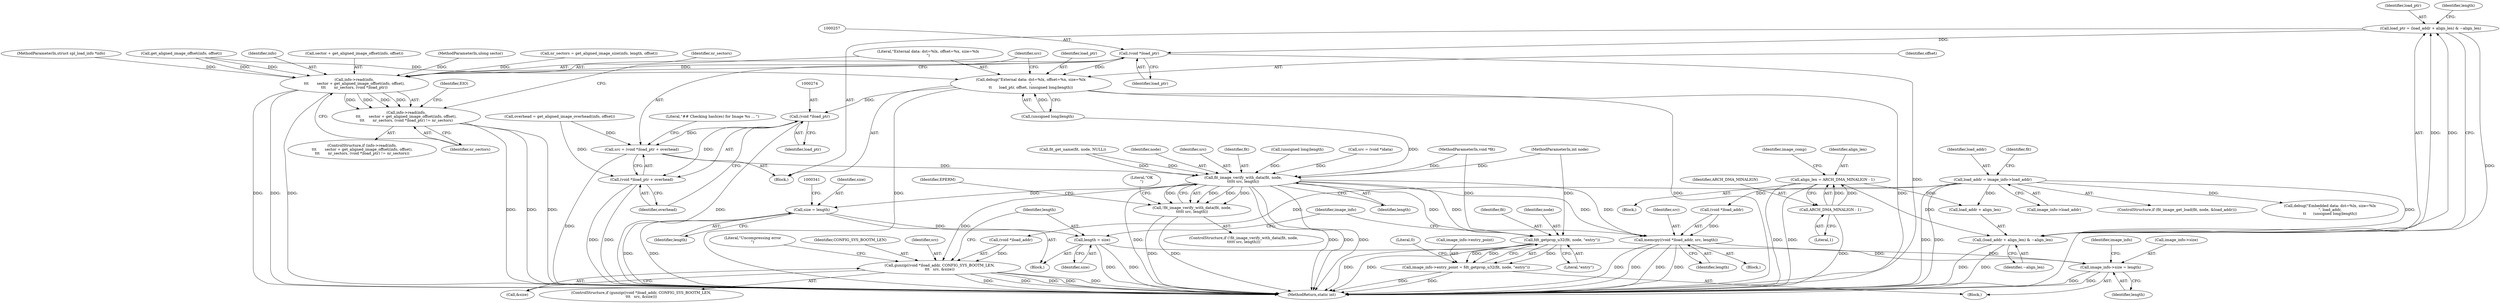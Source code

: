 digraph "0_u-boot_master_15@integer" {
"1000225" [label="(Call,load_ptr = (load_addr + align_len) & ~align_len)"];
"1000227" [label="(Call,(load_addr + align_len) & ~align_len)"];
"1000182" [label="(Call,load_addr = image_info->load_addr)"];
"1000120" [label="(Call,align_len = ARCH_DMA_MINALIGN - 1)"];
"1000122" [label="(Call,ARCH_DMA_MINALIGN - 1)"];
"1000256" [label="(Call,(void *)load_ptr)"];
"1000248" [label="(Call,info->read(info,\n\t\t\t       sector + get_aligned_image_offset(info, offset),\n\t\t\t       nr_sectors, (void *)load_ptr))"];
"1000247" [label="(Call,info->read(info,\n\t\t\t       sector + get_aligned_image_offset(info, offset),\n\t\t\t       nr_sectors, (void *)load_ptr) != nr_sectors)"];
"1000263" [label="(Call,debug(\"External data: dst=%lx, offset=%x, size=%lx\n\",\n\t\t      load_ptr, offset, (unsigned long)length))"];
"1000273" [label="(Call,(void *)load_ptr)"];
"1000270" [label="(Call,src = (void *)load_ptr + overhead)"];
"1000312" [label="(Call,fit_image_verify_with_data(fit, node,\n\t\t\t\t\t src, length))"];
"1000311" [label="(Call,!fit_image_verify_with_data(fit, node,\n\t\t\t\t\t src, length))"];
"1000335" [label="(Call,size = length)"];
"1000353" [label="(Call,length = size)"];
"1000372" [label="(Call,image_info->size = length)"];
"1000339" [label="(Call,gunzip((void *)load_addr, CONFIG_SYS_BOOTM_LEN,\n\t\t\t   src, &size))"];
"1000358" [label="(Call,memcpy((void *)load_addr, src, length))"];
"1000381" [label="(Call,fdt_getprop_u32(fit, node, \"entry\"))"];
"1000377" [label="(Call,image_info->entry_point = fdt_getprop_u32(fit, node, \"entry\"))"];
"1000272" [label="(Call,(void *)load_ptr + overhead)"];
"1000227" [label="(Call,(load_addr + align_len) & ~align_len)"];
"1000124" [label="(Literal,1)"];
"1000226" [label="(Identifier,load_ptr)"];
"1000359" [label="(Call,(void *)load_addr)"];
"1000275" [label="(Identifier,load_ptr)"];
"1000252" [label="(Call,get_aligned_image_offset(info, offset))"];
"1000264" [label="(Literal,\"External data: dst=%lx, offset=%x, size=%lx\n\")"];
"1000386" [label="(Literal,0)"];
"1000335" [label="(Call,size = length)"];
"1000357" [label="(Block,)"];
"1000250" [label="(Call,sector + get_aligned_image_offset(info, offset))"];
"1000272" [label="(Call,(void *)load_ptr + overhead)"];
"1000183" [label="(Identifier,load_addr)"];
"1000127" [label="(Identifier,image_comp)"];
"1000233" [label="(Identifier,length)"];
"1000362" [label="(Identifier,src)"];
"1000312" [label="(Call,fit_image_verify_with_data(fit, node,\n\t\t\t\t\t src, length))"];
"1000109" [label="(Block,)"];
"1000225" [label="(Call,load_ptr = (load_addr + align_len) & ~align_len)"];
"1000355" [label="(Identifier,size)"];
"1000246" [label="(ControlStructure,if (info->read(info,\n\t\t\t       sector + get_aligned_image_offset(info, offset),\n\t\t\t       nr_sectors, (void *)load_ptr) != nr_sectors))"];
"1000316" [label="(Identifier,length)"];
"1000270" [label="(Call,src = (void *)load_ptr + overhead)"];
"1000339" [label="(Call,gunzip((void *)load_addr, CONFIG_SYS_BOOTM_LEN,\n\t\t\t   src, &size))"];
"1000258" [label="(Identifier,load_ptr)"];
"1000299" [label="(Call,src = (void *)data)"];
"1000336" [label="(Identifier,size)"];
"1000265" [label="(Identifier,load_ptr)"];
"1000366" [label="(Block,)"];
"1000123" [label="(Identifier,ARCH_DMA_MINALIGN)"];
"1000381" [label="(Call,fdt_getprop_u32(fit, node, \"entry\"))"];
"1000120" [label="(Call,align_len = ARCH_DMA_MINALIGN - 1)"];
"1000105" [label="(MethodParameterIn,void *fit)"];
"1000345" [label="(Call,&size)"];
"1000259" [label="(Identifier,nr_sectors)"];
"1000376" [label="(Identifier,length)"];
"1000107" [label="(MethodParameterIn,int node)"];
"1000382" [label="(Identifier,fit)"];
"1000384" [label="(Literal,\"entry\")"];
"1000387" [label="(MethodReturn,static int)"];
"1000235" [label="(Call,overhead = get_aligned_image_overhead(info, offset))"];
"1000306" [label="(Call,fit_get_name(fit, node, NULL))"];
"1000228" [label="(Call,load_addr + align_len)"];
"1000334" [label="(Block,)"];
"1000305" [label="(Literal,\"## Checking hash(es) for Image %s ... \")"];
"1000104" [label="(MethodParameterIn,ulong sector)"];
"1000379" [label="(Identifier,image_info)"];
"1000263" [label="(Call,debug(\"External data: dst=%lx, offset=%x, size=%lx\n\",\n\t\t      load_ptr, offset, (unsigned long)length))"];
"1000190" [label="(Identifier,fit)"];
"1000267" [label="(Call,(unsigned long)length)"];
"1000184" [label="(Call,image_info->load_addr)"];
"1000343" [label="(Identifier,CONFIG_SYS_BOOTM_LEN)"];
"1000383" [label="(Identifier,node)"];
"1000314" [label="(Identifier,node)"];
"1000337" [label="(Identifier,length)"];
"1000377" [label="(Call,image_info->entry_point = fdt_getprop_u32(fit, node, \"entry\"))"];
"1000266" [label="(Identifier,offset)"];
"1000240" [label="(Call,nr_sectors = get_aligned_image_size(info, length, offset))"];
"1000315" [label="(Identifier,src)"];
"1000344" [label="(Identifier,src)"];
"1000248" [label="(Call,info->read(info,\n\t\t\t       sector + get_aligned_image_offset(info, offset),\n\t\t\t       nr_sectors, (void *)load_ptr))"];
"1000363" [label="(Identifier,length)"];
"1000176" [label="(ControlStructure,if (fit_image_get_load(fit, node, &load_addr)))"];
"1000121" [label="(Identifier,align_len)"];
"1000271" [label="(Identifier,src)"];
"1000349" [label="(Literal,\"Uncompressing error\n\")"];
"1000293" [label="(Call,debug(\"Embedded data: dst=%lx, size=%lx\n\", load_addr,\n\t\t      (unsigned long)length))"];
"1000365" [label="(Identifier,image_info)"];
"1000122" [label="(Call,ARCH_DMA_MINALIGN - 1)"];
"1000276" [label="(Identifier,overhead)"];
"1000262" [label="(Identifier,EIO)"];
"1000255" [label="(Identifier,nr_sectors)"];
"1000338" [label="(ControlStructure,if (gunzip((void *)load_addr, CONFIG_SYS_BOOTM_LEN,\n\t\t\t   src, &size)))"];
"1000378" [label="(Call,image_info->entry_point)"];
"1000321" [label="(Literal,\"OK\n\")"];
"1000372" [label="(Call,image_info->size = length)"];
"1000313" [label="(Identifier,fit)"];
"1000296" [label="(Call,(unsigned long)length)"];
"1000247" [label="(Call,info->read(info,\n\t\t\t       sector + get_aligned_image_offset(info, offset),\n\t\t\t       nr_sectors, (void *)load_ptr) != nr_sectors)"];
"1000354" [label="(Identifier,length)"];
"1000182" [label="(Call,load_addr = image_info->load_addr)"];
"1000256" [label="(Call,(void *)load_ptr)"];
"1000311" [label="(Call,!fit_image_verify_with_data(fit, node,\n\t\t\t\t\t src, length))"];
"1000249" [label="(Identifier,info)"];
"1000103" [label="(MethodParameterIn,struct spl_load_info *info)"];
"1000273" [label="(Call,(void *)load_ptr)"];
"1000358" [label="(Call,memcpy((void *)load_addr, src, length))"];
"1000231" [label="(Identifier,~align_len)"];
"1000373" [label="(Call,image_info->size)"];
"1000215" [label="(Block,)"];
"1000319" [label="(Identifier,EPERM)"];
"1000340" [label="(Call,(void *)load_addr)"];
"1000353" [label="(Call,length = size)"];
"1000310" [label="(ControlStructure,if (!fit_image_verify_with_data(fit, node,\n\t\t\t\t\t src, length)))"];
"1000225" -> "1000215"  [label="AST: "];
"1000225" -> "1000227"  [label="CFG: "];
"1000226" -> "1000225"  [label="AST: "];
"1000227" -> "1000225"  [label="AST: "];
"1000233" -> "1000225"  [label="CFG: "];
"1000225" -> "1000387"  [label="DDG: "];
"1000227" -> "1000225"  [label="DDG: "];
"1000227" -> "1000225"  [label="DDG: "];
"1000225" -> "1000256"  [label="DDG: "];
"1000227" -> "1000231"  [label="CFG: "];
"1000228" -> "1000227"  [label="AST: "];
"1000231" -> "1000227"  [label="AST: "];
"1000227" -> "1000387"  [label="DDG: "];
"1000227" -> "1000387"  [label="DDG: "];
"1000182" -> "1000227"  [label="DDG: "];
"1000120" -> "1000227"  [label="DDG: "];
"1000182" -> "1000176"  [label="AST: "];
"1000182" -> "1000184"  [label="CFG: "];
"1000183" -> "1000182"  [label="AST: "];
"1000184" -> "1000182"  [label="AST: "];
"1000190" -> "1000182"  [label="CFG: "];
"1000182" -> "1000387"  [label="DDG: "];
"1000182" -> "1000387"  [label="DDG: "];
"1000182" -> "1000228"  [label="DDG: "];
"1000182" -> "1000293"  [label="DDG: "];
"1000182" -> "1000340"  [label="DDG: "];
"1000182" -> "1000359"  [label="DDG: "];
"1000120" -> "1000109"  [label="AST: "];
"1000120" -> "1000122"  [label="CFG: "];
"1000121" -> "1000120"  [label="AST: "];
"1000122" -> "1000120"  [label="AST: "];
"1000127" -> "1000120"  [label="CFG: "];
"1000120" -> "1000387"  [label="DDG: "];
"1000120" -> "1000387"  [label="DDG: "];
"1000122" -> "1000120"  [label="DDG: "];
"1000122" -> "1000120"  [label="DDG: "];
"1000120" -> "1000228"  [label="DDG: "];
"1000122" -> "1000124"  [label="CFG: "];
"1000123" -> "1000122"  [label="AST: "];
"1000124" -> "1000122"  [label="AST: "];
"1000122" -> "1000387"  [label="DDG: "];
"1000256" -> "1000248"  [label="AST: "];
"1000256" -> "1000258"  [label="CFG: "];
"1000257" -> "1000256"  [label="AST: "];
"1000258" -> "1000256"  [label="AST: "];
"1000248" -> "1000256"  [label="CFG: "];
"1000256" -> "1000387"  [label="DDG: "];
"1000256" -> "1000248"  [label="DDG: "];
"1000256" -> "1000263"  [label="DDG: "];
"1000248" -> "1000247"  [label="AST: "];
"1000249" -> "1000248"  [label="AST: "];
"1000250" -> "1000248"  [label="AST: "];
"1000255" -> "1000248"  [label="AST: "];
"1000259" -> "1000248"  [label="CFG: "];
"1000248" -> "1000387"  [label="DDG: "];
"1000248" -> "1000387"  [label="DDG: "];
"1000248" -> "1000387"  [label="DDG: "];
"1000248" -> "1000247"  [label="DDG: "];
"1000248" -> "1000247"  [label="DDG: "];
"1000248" -> "1000247"  [label="DDG: "];
"1000248" -> "1000247"  [label="DDG: "];
"1000252" -> "1000248"  [label="DDG: "];
"1000252" -> "1000248"  [label="DDG: "];
"1000103" -> "1000248"  [label="DDG: "];
"1000104" -> "1000248"  [label="DDG: "];
"1000240" -> "1000248"  [label="DDG: "];
"1000247" -> "1000246"  [label="AST: "];
"1000247" -> "1000259"  [label="CFG: "];
"1000259" -> "1000247"  [label="AST: "];
"1000262" -> "1000247"  [label="CFG: "];
"1000264" -> "1000247"  [label="CFG: "];
"1000247" -> "1000387"  [label="DDG: "];
"1000247" -> "1000387"  [label="DDG: "];
"1000247" -> "1000387"  [label="DDG: "];
"1000263" -> "1000215"  [label="AST: "];
"1000263" -> "1000267"  [label="CFG: "];
"1000264" -> "1000263"  [label="AST: "];
"1000265" -> "1000263"  [label="AST: "];
"1000266" -> "1000263"  [label="AST: "];
"1000267" -> "1000263"  [label="AST: "];
"1000271" -> "1000263"  [label="CFG: "];
"1000263" -> "1000387"  [label="DDG: "];
"1000263" -> "1000387"  [label="DDG: "];
"1000263" -> "1000387"  [label="DDG: "];
"1000252" -> "1000263"  [label="DDG: "];
"1000267" -> "1000263"  [label="DDG: "];
"1000263" -> "1000273"  [label="DDG: "];
"1000273" -> "1000272"  [label="AST: "];
"1000273" -> "1000275"  [label="CFG: "];
"1000274" -> "1000273"  [label="AST: "];
"1000275" -> "1000273"  [label="AST: "];
"1000276" -> "1000273"  [label="CFG: "];
"1000273" -> "1000387"  [label="DDG: "];
"1000273" -> "1000270"  [label="DDG: "];
"1000273" -> "1000272"  [label="DDG: "];
"1000270" -> "1000215"  [label="AST: "];
"1000270" -> "1000272"  [label="CFG: "];
"1000271" -> "1000270"  [label="AST: "];
"1000272" -> "1000270"  [label="AST: "];
"1000305" -> "1000270"  [label="CFG: "];
"1000270" -> "1000387"  [label="DDG: "];
"1000235" -> "1000270"  [label="DDG: "];
"1000270" -> "1000312"  [label="DDG: "];
"1000312" -> "1000311"  [label="AST: "];
"1000312" -> "1000316"  [label="CFG: "];
"1000313" -> "1000312"  [label="AST: "];
"1000314" -> "1000312"  [label="AST: "];
"1000315" -> "1000312"  [label="AST: "];
"1000316" -> "1000312"  [label="AST: "];
"1000311" -> "1000312"  [label="CFG: "];
"1000312" -> "1000387"  [label="DDG: "];
"1000312" -> "1000387"  [label="DDG: "];
"1000312" -> "1000387"  [label="DDG: "];
"1000312" -> "1000387"  [label="DDG: "];
"1000312" -> "1000311"  [label="DDG: "];
"1000312" -> "1000311"  [label="DDG: "];
"1000312" -> "1000311"  [label="DDG: "];
"1000312" -> "1000311"  [label="DDG: "];
"1000306" -> "1000312"  [label="DDG: "];
"1000306" -> "1000312"  [label="DDG: "];
"1000105" -> "1000312"  [label="DDG: "];
"1000107" -> "1000312"  [label="DDG: "];
"1000299" -> "1000312"  [label="DDG: "];
"1000296" -> "1000312"  [label="DDG: "];
"1000267" -> "1000312"  [label="DDG: "];
"1000312" -> "1000335"  [label="DDG: "];
"1000312" -> "1000339"  [label="DDG: "];
"1000312" -> "1000358"  [label="DDG: "];
"1000312" -> "1000358"  [label="DDG: "];
"1000312" -> "1000381"  [label="DDG: "];
"1000312" -> "1000381"  [label="DDG: "];
"1000311" -> "1000310"  [label="AST: "];
"1000319" -> "1000311"  [label="CFG: "];
"1000321" -> "1000311"  [label="CFG: "];
"1000311" -> "1000387"  [label="DDG: "];
"1000311" -> "1000387"  [label="DDG: "];
"1000335" -> "1000334"  [label="AST: "];
"1000335" -> "1000337"  [label="CFG: "];
"1000336" -> "1000335"  [label="AST: "];
"1000337" -> "1000335"  [label="AST: "];
"1000341" -> "1000335"  [label="CFG: "];
"1000335" -> "1000387"  [label="DDG: "];
"1000335" -> "1000387"  [label="DDG: "];
"1000335" -> "1000353"  [label="DDG: "];
"1000353" -> "1000334"  [label="AST: "];
"1000353" -> "1000355"  [label="CFG: "];
"1000354" -> "1000353"  [label="AST: "];
"1000355" -> "1000353"  [label="AST: "];
"1000365" -> "1000353"  [label="CFG: "];
"1000353" -> "1000387"  [label="DDG: "];
"1000353" -> "1000387"  [label="DDG: "];
"1000353" -> "1000372"  [label="DDG: "];
"1000372" -> "1000366"  [label="AST: "];
"1000372" -> "1000376"  [label="CFG: "];
"1000373" -> "1000372"  [label="AST: "];
"1000376" -> "1000372"  [label="AST: "];
"1000379" -> "1000372"  [label="CFG: "];
"1000372" -> "1000387"  [label="DDG: "];
"1000372" -> "1000387"  [label="DDG: "];
"1000358" -> "1000372"  [label="DDG: "];
"1000339" -> "1000338"  [label="AST: "];
"1000339" -> "1000345"  [label="CFG: "];
"1000340" -> "1000339"  [label="AST: "];
"1000343" -> "1000339"  [label="AST: "];
"1000344" -> "1000339"  [label="AST: "];
"1000345" -> "1000339"  [label="AST: "];
"1000349" -> "1000339"  [label="CFG: "];
"1000354" -> "1000339"  [label="CFG: "];
"1000339" -> "1000387"  [label="DDG: "];
"1000339" -> "1000387"  [label="DDG: "];
"1000339" -> "1000387"  [label="DDG: "];
"1000339" -> "1000387"  [label="DDG: "];
"1000339" -> "1000387"  [label="DDG: "];
"1000340" -> "1000339"  [label="DDG: "];
"1000358" -> "1000357"  [label="AST: "];
"1000358" -> "1000363"  [label="CFG: "];
"1000359" -> "1000358"  [label="AST: "];
"1000362" -> "1000358"  [label="AST: "];
"1000363" -> "1000358"  [label="AST: "];
"1000365" -> "1000358"  [label="CFG: "];
"1000358" -> "1000387"  [label="DDG: "];
"1000358" -> "1000387"  [label="DDG: "];
"1000358" -> "1000387"  [label="DDG: "];
"1000358" -> "1000387"  [label="DDG: "];
"1000359" -> "1000358"  [label="DDG: "];
"1000381" -> "1000377"  [label="AST: "];
"1000381" -> "1000384"  [label="CFG: "];
"1000382" -> "1000381"  [label="AST: "];
"1000383" -> "1000381"  [label="AST: "];
"1000384" -> "1000381"  [label="AST: "];
"1000377" -> "1000381"  [label="CFG: "];
"1000381" -> "1000387"  [label="DDG: "];
"1000381" -> "1000387"  [label="DDG: "];
"1000381" -> "1000377"  [label="DDG: "];
"1000381" -> "1000377"  [label="DDG: "];
"1000381" -> "1000377"  [label="DDG: "];
"1000105" -> "1000381"  [label="DDG: "];
"1000107" -> "1000381"  [label="DDG: "];
"1000377" -> "1000366"  [label="AST: "];
"1000378" -> "1000377"  [label="AST: "];
"1000386" -> "1000377"  [label="CFG: "];
"1000377" -> "1000387"  [label="DDG: "];
"1000377" -> "1000387"  [label="DDG: "];
"1000272" -> "1000276"  [label="CFG: "];
"1000276" -> "1000272"  [label="AST: "];
"1000272" -> "1000387"  [label="DDG: "];
"1000272" -> "1000387"  [label="DDG: "];
"1000235" -> "1000272"  [label="DDG: "];
}
